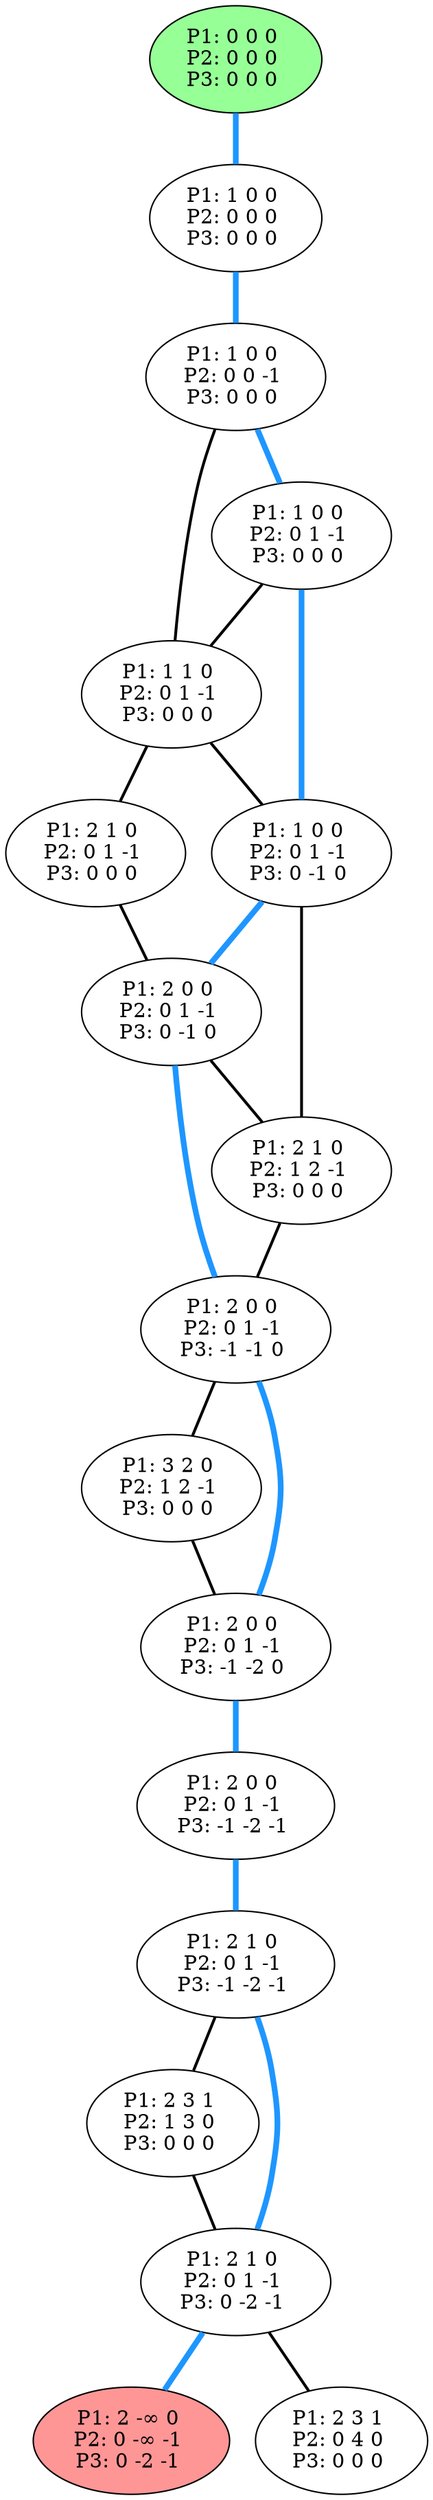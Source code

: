 graph G {
color = "black"
0 [label = "P1: 0 0 0 
P2: 0 0 0 
P3: 0 0 0 
",  style="filled", fillcolor = "#96FF96"];
1 [label = "P1: 1 0 0 
P2: 0 0 0 
P3: 0 0 0 
"];
2 [label = "P1: 1 0 0 
P2: 0 0 -1 
P3: 0 0 0 
"];
3 [label = "P1: 1 0 0 
P2: 0 1 -1 
P3: 0 0 0 
"];
4 [label = "P1: 1 1 0 
P2: 0 1 -1 
P3: 0 0 0 
"];
5 [label = "P1: 1 0 0 
P2: 0 1 -1 
P3: 0 -1 0 
"];
6 [label = "P1: 2 1 0 
P2: 0 1 -1 
P3: 0 0 0 
"];
7 [label = "P1: 2 0 0 
P2: 0 1 -1 
P3: 0 -1 0 
"];
8 [label = "P1: 2 1 0 
P2: 1 2 -1 
P3: 0 0 0 
"];
9 [label = "P1: 2 0 0 
P2: 0 1 -1 
P3: -1 -1 0 
"];
10 [label = "P1: 3 2 0 
P2: 1 2 -1 
P3: 0 0 0 
"];
11 [label = "P1: 2 0 0 
P2: 0 1 -1 
P3: -1 -2 0 
"];
12 [label = "P1: 2 0 0 
P2: 0 1 -1 
P3: -1 -2 -1 
"];
13 [label = "P1: 2 1 0 
P2: 0 1 -1 
P3: -1 -2 -1 
"];
14 [label = "P1: 2 3 1 
P2: 1 3 0 
P3: 0 0 0 
"];
15 [label = "P1: 2 1 0 
P2: 0 1 -1 
P3: 0 -2 -1 
"];
1515 [label = "P1: 2 -∞ 0 
P2: 0 -∞ -1 
P3: 0 -2 -1 
",  style="filled", fillcolor = "#FF9696"];
16 [label = "P1: 2 3 1 
P2: 0 4 0 
P3: 0 0 0 
"];
edge [style=bold];
0 -- 1 [color="#1E96FF", penwidth=4.0];

1 -- 2 [color="#1E96FF", penwidth=4.0];

2 -- 3 [color="#1E96FF", penwidth=4.0];
2 -- 4 [color=black];

3 -- 4 [color=black];
3 -- 5 [color="#1E96FF", penwidth=4.0];

4 -- 6 [color=black];
4 -- 5 [color=black];

5 -- 7 [color="#1E96FF", penwidth=4.0];
5 -- 8 [color=black];

6 -- 7 [color=black];

7 -- 8 [color=black];
7 -- 9 [color="#1E96FF", penwidth=4.0];

8 -- 9 [color=black];

9 -- 10 [color=black];
9 -- 11 [color="#1E96FF", penwidth=4.0];

10 -- 11 [color=black];

11 -- 12 [color="#1E96FF", penwidth=4.0];

12 -- 13 [color="#1E96FF", penwidth=4.0];

13 -- 14 [color=black];
13 -- 15 [color="#1E96FF", penwidth=4.0];

14 -- 15 [color=black];

15 -- 16 [color=black];

15 -- 1515 [color="#1E96FF", penwidth=4.0];

}
